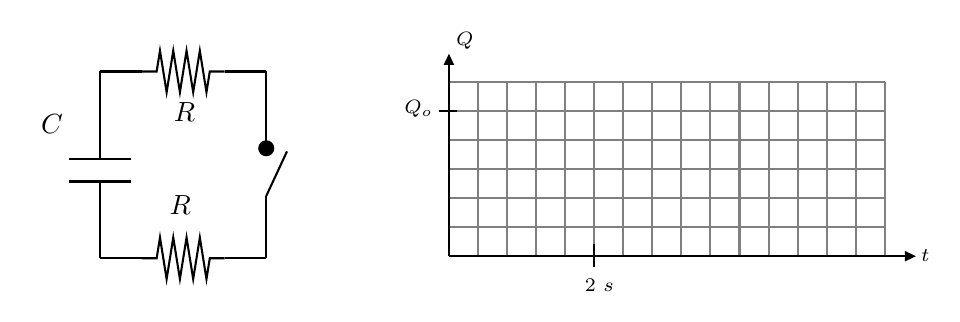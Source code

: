 

\tikzset{every picture/.style={line width=0.75pt}} %set default line width to 0.75pt        

\begin{tikzpicture}[x=0.75pt,y=0.75pt,yscale=-1,xscale=1]
%uncomment if require: \path (0,165); %set diagram left start at 0, and has height of 165

%Straight Lines [id:da12186668018741531] 
\draw    (118,91) -- (118,121) ;
%Straight Lines [id:da5673924877628735] 
\draw    (128,69.5) -- (118,91) ;
%Straight Lines [id:da40110239263509695] 
\draw    (118,31) -- (118,68) ;
\draw [shift={(118,68)}, rotate = 90] [color={rgb, 255:red, 0; green, 0; blue, 0 }  ][fill={rgb, 255:red, 0; green, 0; blue, 0 }  ][line width=0.75]      (0, 0) circle [x radius= 3.35, y radius= 3.35]   ;
%Shape: Grid [id:dp4136213731791418] 
\draw  [draw opacity=0] (206,36) -- (416,36) -- (416,120) -- (206,120) -- cycle ; \draw  [color={rgb, 255:red, 128; green, 128; blue, 128 }  ,draw opacity=1 ] (206,36) -- (206,120)(220,36) -- (220,120)(234,36) -- (234,120)(248,36) -- (248,120)(262,36) -- (262,120)(276,36) -- (276,120)(290,36) -- (290,120)(304,36) -- (304,120)(318,36) -- (318,120)(332,36) -- (332,120)(346,36) -- (346,120)(360,36) -- (360,120)(374,36) -- (374,120)(388,36) -- (388,120)(402,36) -- (402,120)(416,36) -- (416,120) ; \draw  [color={rgb, 255:red, 128; green, 128; blue, 128 }  ,draw opacity=1 ] (206,36) -- (416,36)(206,50) -- (416,50)(206,64) -- (416,64)(206,78) -- (416,78)(206,92) -- (416,92)(206,106) -- (416,106)(206,120) -- (416,120) ; \draw  [color={rgb, 255:red, 128; green, 128; blue, 128 }  ,draw opacity=1 ]  ;
%Straight Lines [id:da6371695008603995] 
\draw [color={rgb, 255:red, 128; green, 128; blue, 128 }  ,draw opacity=1 ]   (206,120) -- (416,120) ;
%Straight Lines [id:da19392406724359912] 
\draw [color={rgb, 255:red, 128; green, 128; blue, 128 }  ,draw opacity=1 ]   (416,120) -- (416,36) ;

%Straight Lines [id:da5115200356999086] 
\draw    (206,25.5) -- (206,120) ;
\draw [shift={(206,22.5)}, rotate = 90] [fill={rgb, 255:red, 0; green, 0; blue, 0 }  ][line width=0.08]  [draw opacity=0] (5.36,-2.57) -- (0,0) -- (5.36,2.57) -- cycle    ;
%Straight Lines [id:da04281112255200381] 
\draw [color={rgb, 255:red, 0; green, 0; blue, 0 }  ,draw opacity=1 ]   (206,120) -- (428,120) ;
\draw [shift={(431,120)}, rotate = 180] [fill={rgb, 255:red, 0; green, 0; blue, 0 }  ,fill opacity=1 ][line width=0.08]  [draw opacity=0] (5.36,-2.57) -- (0,0) -- (5.36,2.57) -- cycle    ;
%Straight Lines [id:da19821580998780153] 
\draw    (276,114) -- (276,125) ;
%Straight Lines [id:da5919180085071085] 
\draw    (210,50) -- (201,50) ;
%Shape: Resistor [id:dp13122071046108608] 
\draw   (58,31) -- (65.2,31) -- (66.8,21) -- (70,41) -- (73.2,21) -- (76.4,41) -- (79.6,21) -- (82.8,41) -- (86,21) -- (89.2,41) -- (90.8,31) -- (98,31) ;
%Straight Lines [id:da48328279530987794] 
\draw    (98,31) -- (118,31) ;
%Shape: Resistor [id:dp9509574212109306] 
\draw   (58,121) -- (65.2,121) -- (66.8,111) -- (70,131) -- (73.2,111) -- (76.4,131) -- (79.6,111) -- (82.8,131) -- (86,111) -- (89.2,131) -- (90.8,121) -- (98,121) ;
%Straight Lines [id:da3895846754264447] 
\draw    (98,121) -- (118,121) ;
%Straight Lines [id:da875812344717507] 
\draw    (38,31) -- (58,31) ;
%Straight Lines [id:da38331316489780587] 
\draw    (38,121) -- (58,121) ;
%Straight Lines [id:da3716022806272685] 
\draw    (38,31) -- (38,65.33) ;
%Shape: Contact [id:dp3229950478101353] 
\draw   (38,65.33) -- (38,73.33) (38,92) -- (38,84) (53,73.33) -- (23,73.33) (53,84) -- (23,84) ;
%Straight Lines [id:da34921956438497426] 
\draw    (38,92) -- (38,121) ;

% Text Node
\draw (8,50.4) node [anchor=north west][inner sep=0.75pt]    {$C$};
% Text Node
\draw (208,10.4) node [anchor=north west][inner sep=0.75pt]  [font=\scriptsize]  {$Q$};
% Text Node
\draw (432,115.4) node [anchor=north west][inner sep=0.75pt]  [font=\scriptsize]  {$t$};
% Text Node
\draw (270,129.4) node [anchor=north west][inner sep=0.75pt]  [font=\scriptsize]  {$2\ s$};
% Text Node
\draw (183,43.4) node [anchor=north west][inner sep=0.75pt]  [font=\scriptsize]  {$Q_{o}$};
% Text Node
\draw (72,44.4) node [anchor=north west][inner sep=0.75pt]    {$R$};
% Text Node
\draw (70,89.4) node [anchor=north west][inner sep=0.75pt]    {$R$};


\end{tikzpicture}
